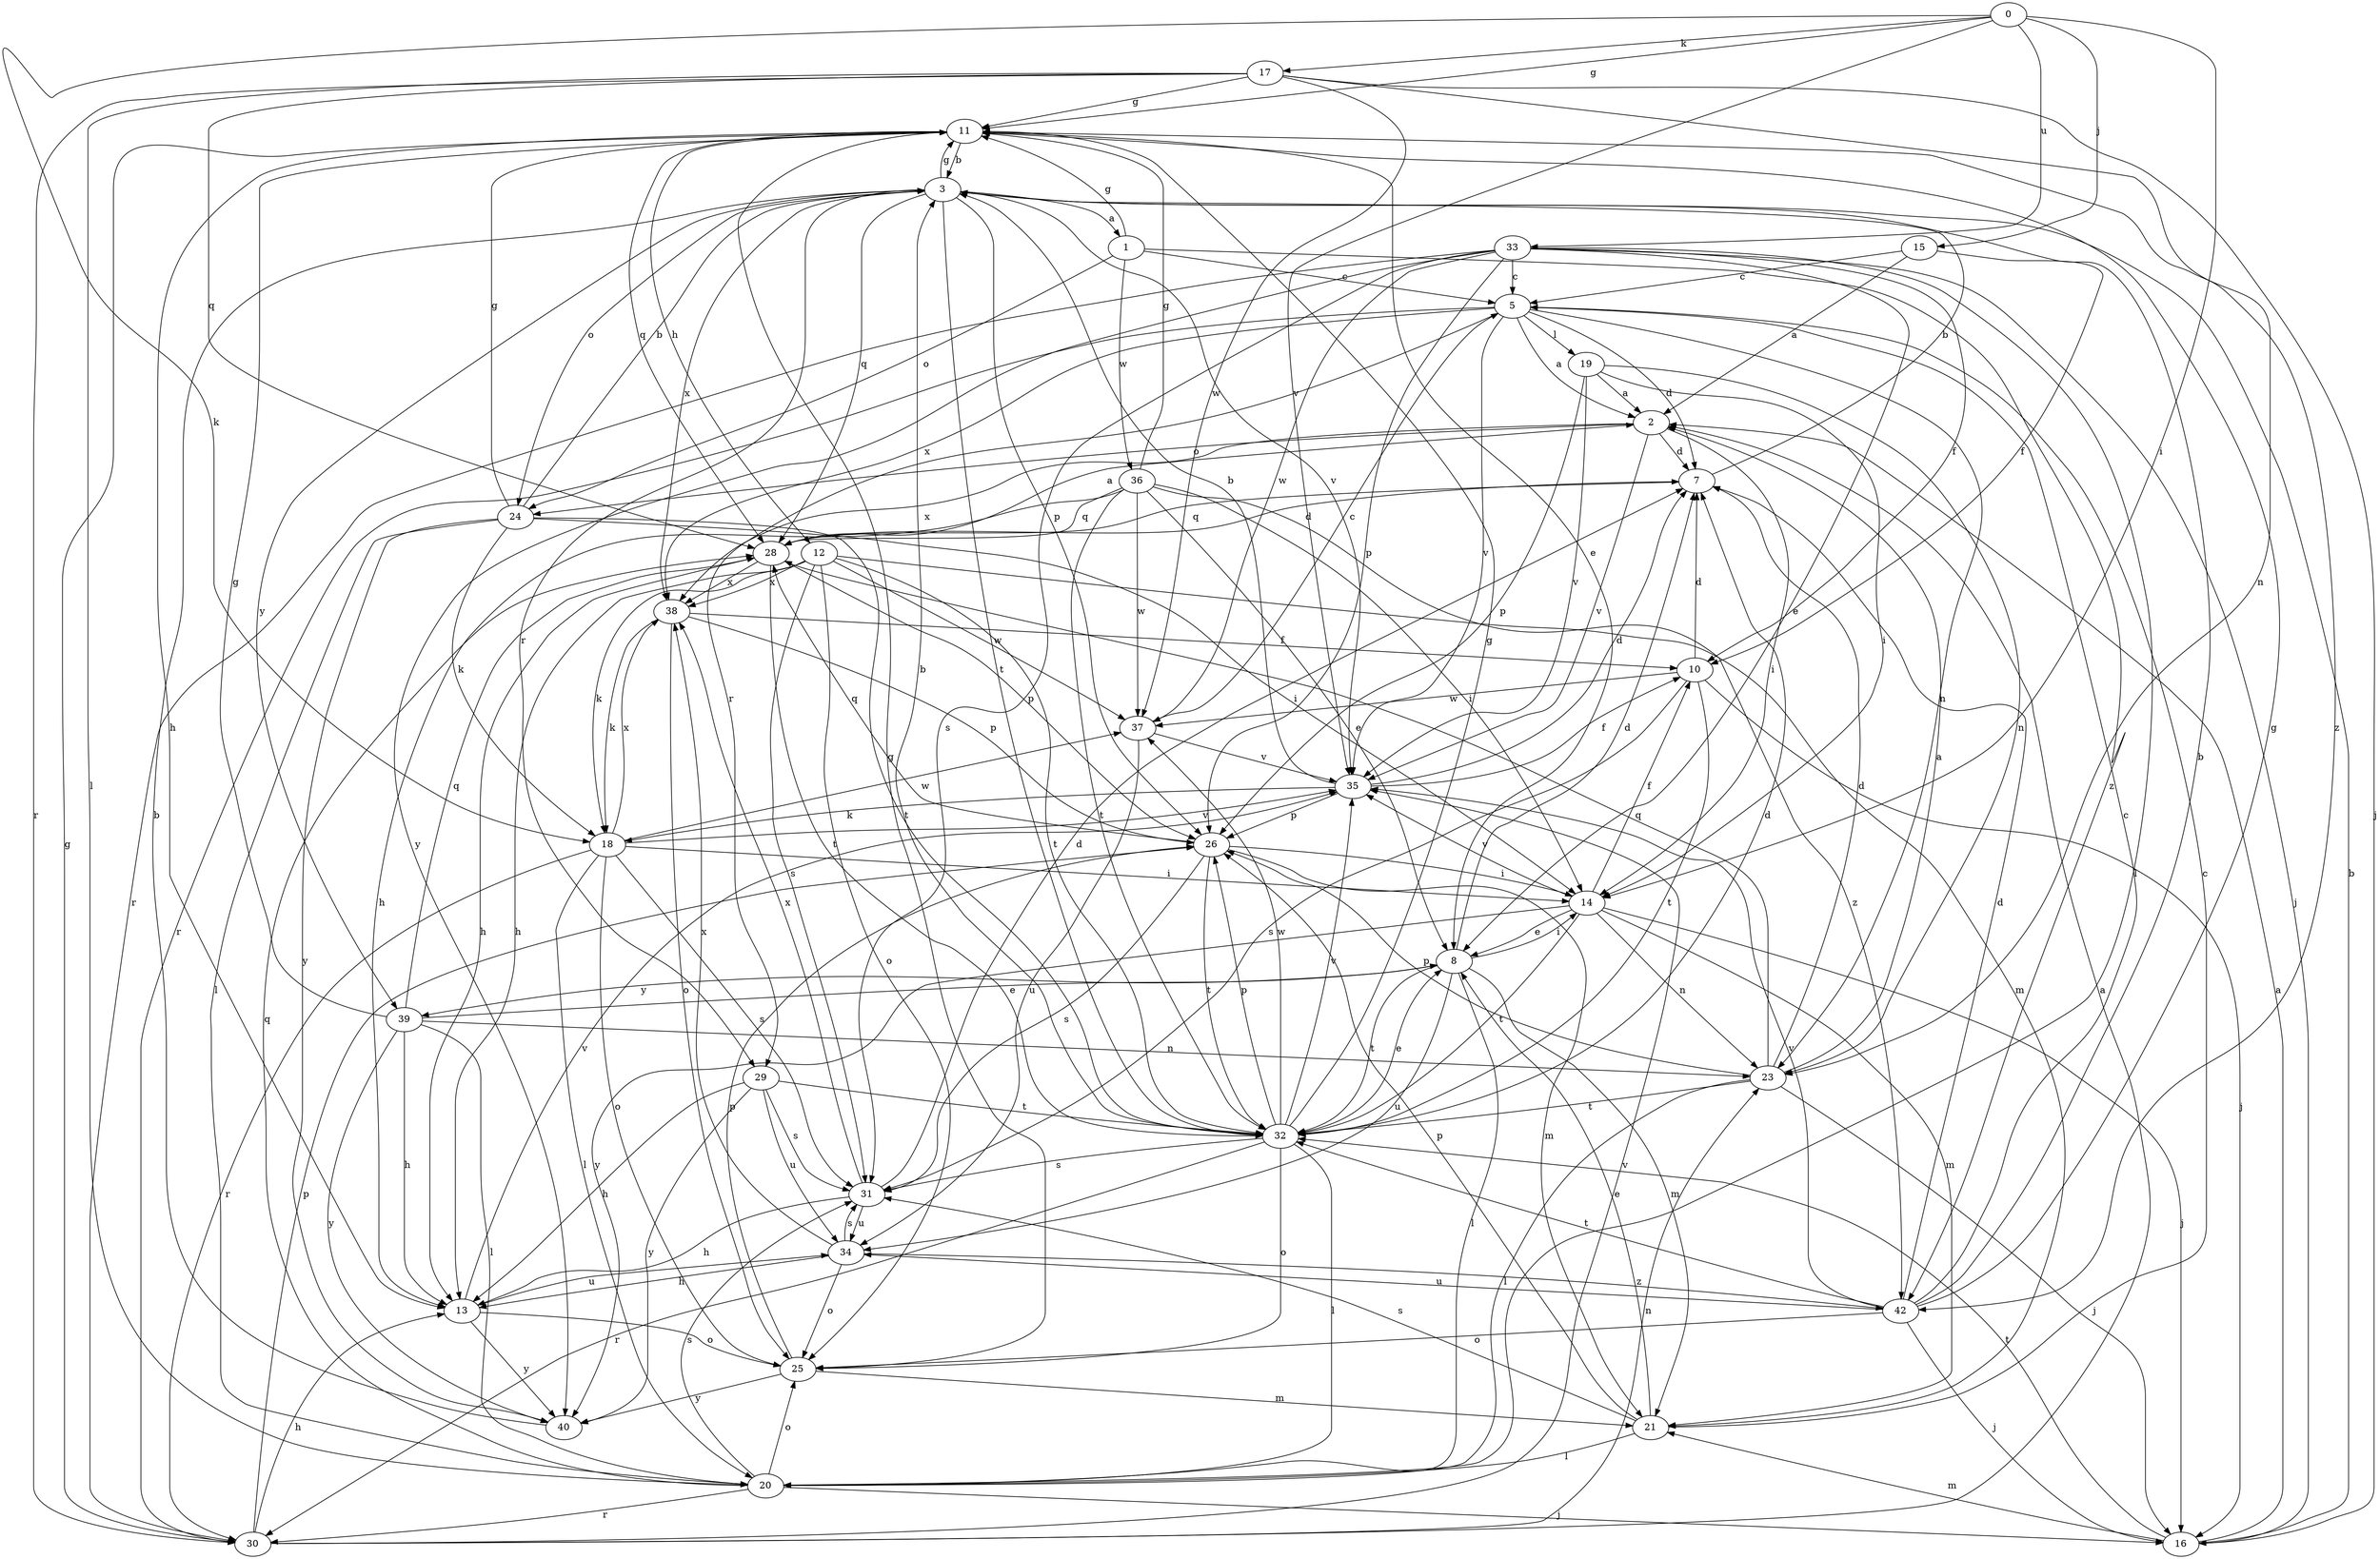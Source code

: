 strict digraph  {
0;
1;
2;
3;
5;
7;
8;
10;
11;
12;
13;
14;
15;
16;
17;
18;
19;
20;
21;
23;
24;
25;
26;
28;
29;
30;
31;
32;
33;
34;
35;
36;
37;
38;
39;
40;
42;
0 -> 11  [label=g];
0 -> 14  [label=i];
0 -> 15  [label=j];
0 -> 17  [label=k];
0 -> 18  [label=k];
0 -> 33  [label=u];
0 -> 35  [label=v];
1 -> 5  [label=c];
1 -> 11  [label=g];
1 -> 24  [label=o];
1 -> 36  [label=w];
1 -> 42  [label=z];
2 -> 7  [label=d];
2 -> 14  [label=i];
2 -> 24  [label=o];
2 -> 35  [label=v];
2 -> 38  [label=x];
3 -> 1  [label=a];
3 -> 11  [label=g];
3 -> 24  [label=o];
3 -> 26  [label=p];
3 -> 28  [label=q];
3 -> 29  [label=r];
3 -> 32  [label=t];
3 -> 35  [label=v];
3 -> 38  [label=x];
3 -> 39  [label=y];
5 -> 2  [label=a];
5 -> 7  [label=d];
5 -> 19  [label=l];
5 -> 23  [label=n];
5 -> 29  [label=r];
5 -> 30  [label=r];
5 -> 35  [label=v];
5 -> 38  [label=x];
7 -> 3  [label=b];
7 -> 28  [label=q];
8 -> 7  [label=d];
8 -> 14  [label=i];
8 -> 20  [label=l];
8 -> 21  [label=m];
8 -> 32  [label=t];
8 -> 34  [label=u];
8 -> 39  [label=y];
10 -> 7  [label=d];
10 -> 16  [label=j];
10 -> 31  [label=s];
10 -> 32  [label=t];
10 -> 37  [label=w];
11 -> 3  [label=b];
11 -> 8  [label=e];
11 -> 12  [label=h];
11 -> 13  [label=h];
11 -> 28  [label=q];
11 -> 42  [label=z];
12 -> 13  [label=h];
12 -> 18  [label=k];
12 -> 21  [label=m];
12 -> 25  [label=o];
12 -> 31  [label=s];
12 -> 32  [label=t];
12 -> 37  [label=w];
12 -> 38  [label=x];
13 -> 25  [label=o];
13 -> 34  [label=u];
13 -> 35  [label=v];
13 -> 40  [label=y];
14 -> 8  [label=e];
14 -> 10  [label=f];
14 -> 16  [label=j];
14 -> 21  [label=m];
14 -> 23  [label=n];
14 -> 32  [label=t];
14 -> 35  [label=v];
14 -> 40  [label=y];
15 -> 2  [label=a];
15 -> 5  [label=c];
15 -> 10  [label=f];
16 -> 2  [label=a];
16 -> 3  [label=b];
16 -> 21  [label=m];
16 -> 32  [label=t];
17 -> 11  [label=g];
17 -> 16  [label=j];
17 -> 20  [label=l];
17 -> 23  [label=n];
17 -> 28  [label=q];
17 -> 30  [label=r];
17 -> 37  [label=w];
18 -> 14  [label=i];
18 -> 20  [label=l];
18 -> 25  [label=o];
18 -> 30  [label=r];
18 -> 31  [label=s];
18 -> 35  [label=v];
18 -> 37  [label=w];
18 -> 38  [label=x];
19 -> 2  [label=a];
19 -> 14  [label=i];
19 -> 23  [label=n];
19 -> 26  [label=p];
19 -> 35  [label=v];
20 -> 16  [label=j];
20 -> 25  [label=o];
20 -> 28  [label=q];
20 -> 30  [label=r];
20 -> 31  [label=s];
21 -> 5  [label=c];
21 -> 8  [label=e];
21 -> 20  [label=l];
21 -> 26  [label=p];
21 -> 31  [label=s];
23 -> 2  [label=a];
23 -> 7  [label=d];
23 -> 16  [label=j];
23 -> 20  [label=l];
23 -> 26  [label=p];
23 -> 28  [label=q];
23 -> 32  [label=t];
24 -> 3  [label=b];
24 -> 11  [label=g];
24 -> 14  [label=i];
24 -> 18  [label=k];
24 -> 20  [label=l];
24 -> 32  [label=t];
24 -> 40  [label=y];
25 -> 11  [label=g];
25 -> 21  [label=m];
25 -> 26  [label=p];
25 -> 40  [label=y];
26 -> 14  [label=i];
26 -> 21  [label=m];
26 -> 28  [label=q];
26 -> 31  [label=s];
26 -> 32  [label=t];
28 -> 2  [label=a];
28 -> 7  [label=d];
28 -> 13  [label=h];
28 -> 26  [label=p];
28 -> 32  [label=t];
28 -> 38  [label=x];
29 -> 13  [label=h];
29 -> 31  [label=s];
29 -> 32  [label=t];
29 -> 34  [label=u];
29 -> 40  [label=y];
30 -> 2  [label=a];
30 -> 11  [label=g];
30 -> 13  [label=h];
30 -> 23  [label=n];
30 -> 26  [label=p];
30 -> 35  [label=v];
31 -> 7  [label=d];
31 -> 13  [label=h];
31 -> 34  [label=u];
31 -> 38  [label=x];
32 -> 3  [label=b];
32 -> 7  [label=d];
32 -> 8  [label=e];
32 -> 11  [label=g];
32 -> 20  [label=l];
32 -> 25  [label=o];
32 -> 26  [label=p];
32 -> 30  [label=r];
32 -> 31  [label=s];
32 -> 35  [label=v];
32 -> 37  [label=w];
33 -> 5  [label=c];
33 -> 8  [label=e];
33 -> 10  [label=f];
33 -> 16  [label=j];
33 -> 20  [label=l];
33 -> 26  [label=p];
33 -> 30  [label=r];
33 -> 31  [label=s];
33 -> 37  [label=w];
33 -> 40  [label=y];
34 -> 13  [label=h];
34 -> 25  [label=o];
34 -> 31  [label=s];
34 -> 38  [label=x];
34 -> 42  [label=z];
35 -> 3  [label=b];
35 -> 7  [label=d];
35 -> 10  [label=f];
35 -> 18  [label=k];
35 -> 26  [label=p];
36 -> 8  [label=e];
36 -> 11  [label=g];
36 -> 13  [label=h];
36 -> 14  [label=i];
36 -> 28  [label=q];
36 -> 32  [label=t];
36 -> 37  [label=w];
36 -> 42  [label=z];
37 -> 5  [label=c];
37 -> 34  [label=u];
37 -> 35  [label=v];
38 -> 10  [label=f];
38 -> 18  [label=k];
38 -> 25  [label=o];
38 -> 26  [label=p];
39 -> 8  [label=e];
39 -> 11  [label=g];
39 -> 13  [label=h];
39 -> 20  [label=l];
39 -> 23  [label=n];
39 -> 28  [label=q];
39 -> 40  [label=y];
40 -> 3  [label=b];
42 -> 3  [label=b];
42 -> 5  [label=c];
42 -> 7  [label=d];
42 -> 11  [label=g];
42 -> 16  [label=j];
42 -> 25  [label=o];
42 -> 32  [label=t];
42 -> 34  [label=u];
42 -> 35  [label=v];
}
